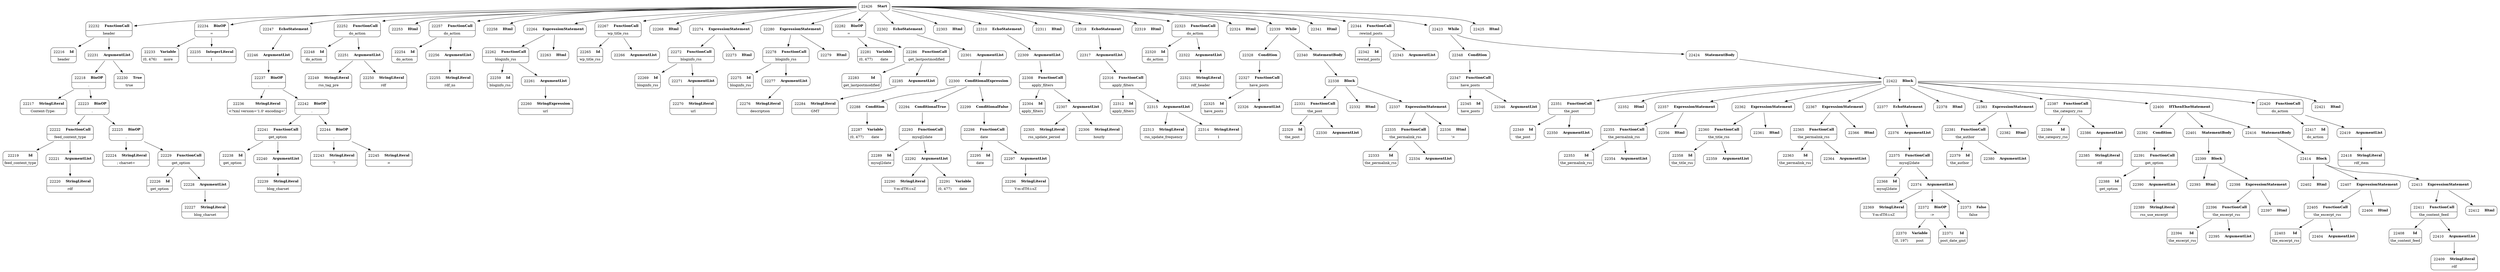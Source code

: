 digraph ast {
node [shape=none];
22216 [label=<<TABLE border='1' cellspacing='0' cellpadding='10' style='rounded' ><TR><TD border='0'>22216</TD><TD border='0'><B>Id</B></TD></TR><HR/><TR><TD border='0' cellpadding='5' colspan='2'>header</TD></TR></TABLE>>];
22217 [label=<<TABLE border='1' cellspacing='0' cellpadding='10' style='rounded' ><TR><TD border='0'>22217</TD><TD border='0'><B>StringLiteral</B></TD></TR><HR/><TR><TD border='0' cellpadding='5' colspan='2'>Content-Type: </TD></TR></TABLE>>];
22218 [label=<<TABLE border='1' cellspacing='0' cellpadding='10' style='rounded' ><TR><TD border='0'>22218</TD><TD border='0'><B>BinOP</B></TD></TR><HR/><TR><TD border='0' cellpadding='5' colspan='2'>.</TD></TR></TABLE>>];
22218 -> 22217 [weight=2];
22218 -> 22223 [weight=2];
22219 [label=<<TABLE border='1' cellspacing='0' cellpadding='10' style='rounded' ><TR><TD border='0'>22219</TD><TD border='0'><B>Id</B></TD></TR><HR/><TR><TD border='0' cellpadding='5' colspan='2'>feed_content_type</TD></TR></TABLE>>];
22220 [label=<<TABLE border='1' cellspacing='0' cellpadding='10' style='rounded' ><TR><TD border='0'>22220</TD><TD border='0'><B>StringLiteral</B></TD></TR><HR/><TR><TD border='0' cellpadding='5' colspan='2'>rdf</TD></TR></TABLE>>];
22221 [label=<<TABLE border='1' cellspacing='0' cellpadding='10' style='rounded' ><TR><TD border='0'>22221</TD><TD border='0'><B>ArgumentList</B></TD></TR></TABLE>>];
22221 -> 22220 [weight=2];
22222 [label=<<TABLE border='1' cellspacing='0' cellpadding='10' style='rounded' ><TR><TD border='0'>22222</TD><TD border='0'><B>FunctionCall</B></TD></TR><HR/><TR><TD border='0' cellpadding='5' colspan='2'>feed_content_type</TD></TR></TABLE>>];
22222 -> 22219 [weight=2];
22222 -> 22221 [weight=2];
22223 [label=<<TABLE border='1' cellspacing='0' cellpadding='10' style='rounded' ><TR><TD border='0'>22223</TD><TD border='0'><B>BinOP</B></TD></TR><HR/><TR><TD border='0' cellpadding='5' colspan='2'>.</TD></TR></TABLE>>];
22223 -> 22222 [weight=2];
22223 -> 22225 [weight=2];
22224 [label=<<TABLE border='1' cellspacing='0' cellpadding='10' style='rounded' ><TR><TD border='0'>22224</TD><TD border='0'><B>StringLiteral</B></TD></TR><HR/><TR><TD border='0' cellpadding='5' colspan='2'>; charset=</TD></TR></TABLE>>];
22225 [label=<<TABLE border='1' cellspacing='0' cellpadding='10' style='rounded' ><TR><TD border='0'>22225</TD><TD border='0'><B>BinOP</B></TD></TR><HR/><TR><TD border='0' cellpadding='5' colspan='2'>.</TD></TR></TABLE>>];
22225 -> 22224 [weight=2];
22225 -> 22229 [weight=2];
22226 [label=<<TABLE border='1' cellspacing='0' cellpadding='10' style='rounded' ><TR><TD border='0'>22226</TD><TD border='0'><B>Id</B></TD></TR><HR/><TR><TD border='0' cellpadding='5' colspan='2'>get_option</TD></TR></TABLE>>];
22227 [label=<<TABLE border='1' cellspacing='0' cellpadding='10' style='rounded' ><TR><TD border='0'>22227</TD><TD border='0'><B>StringLiteral</B></TD></TR><HR/><TR><TD border='0' cellpadding='5' colspan='2'>blog_charset</TD></TR></TABLE>>];
22228 [label=<<TABLE border='1' cellspacing='0' cellpadding='10' style='rounded' ><TR><TD border='0'>22228</TD><TD border='0'><B>ArgumentList</B></TD></TR></TABLE>>];
22228 -> 22227 [weight=2];
22229 [label=<<TABLE border='1' cellspacing='0' cellpadding='10' style='rounded' ><TR><TD border='0'>22229</TD><TD border='0'><B>FunctionCall</B></TD></TR><HR/><TR><TD border='0' cellpadding='5' colspan='2'>get_option</TD></TR></TABLE>>];
22229 -> 22226 [weight=2];
22229 -> 22228 [weight=2];
22230 [label=<<TABLE border='1' cellspacing='0' cellpadding='10' style='rounded' ><TR><TD border='0'>22230</TD><TD border='0'><B>True</B></TD></TR><HR/><TR><TD border='0' cellpadding='5' colspan='2'>true</TD></TR></TABLE>>];
22231 [label=<<TABLE border='1' cellspacing='0' cellpadding='10' style='rounded' ><TR><TD border='0'>22231</TD><TD border='0'><B>ArgumentList</B></TD></TR></TABLE>>];
22231 -> 22218 [weight=2];
22231 -> 22230 [weight=2];
22232 [label=<<TABLE border='1' cellspacing='0' cellpadding='10' style='rounded' ><TR><TD border='0'>22232</TD><TD border='0'><B>FunctionCall</B></TD></TR><HR/><TR><TD border='0' cellpadding='5' colspan='2'>header</TD></TR></TABLE>>];
22232 -> 22216 [weight=2];
22232 -> 22231 [weight=2];
22233 [label=<<TABLE border='1' cellspacing='0' cellpadding='10' style='rounded' ><TR><TD border='0'>22233</TD><TD border='0'><B>Variable</B></TD></TR><HR/><TR><TD border='0' cellpadding='5'>(0, 476)</TD><TD border='0' cellpadding='5'>more</TD></TR></TABLE>>];
22234 [label=<<TABLE border='1' cellspacing='0' cellpadding='10' style='rounded' ><TR><TD border='0'>22234</TD><TD border='0'><B>BinOP</B></TD></TR><HR/><TR><TD border='0' cellpadding='5' colspan='2'>=</TD></TR></TABLE>>];
22234 -> 22233 [weight=2];
22234 -> 22235 [weight=2];
22235 [label=<<TABLE border='1' cellspacing='0' cellpadding='10' style='rounded' ><TR><TD border='0'>22235</TD><TD border='0'><B>IntegerLiteral</B></TD></TR><HR/><TR><TD border='0' cellpadding='5' colspan='2'>1</TD></TR></TABLE>>];
22236 [label=<<TABLE border='1' cellspacing='0' cellpadding='10' style='rounded' ><TR><TD border='0'>22236</TD><TD border='0'><B>StringLiteral</B></TD></TR><HR/><TR><TD border='0' cellpadding='5' colspan='2'>&lt;?xml version='1.0' encoding='</TD></TR></TABLE>>];
22237 [label=<<TABLE border='1' cellspacing='0' cellpadding='10' style='rounded' ><TR><TD border='0'>22237</TD><TD border='0'><B>BinOP</B></TD></TR><HR/><TR><TD border='0' cellpadding='5' colspan='2'>.</TD></TR></TABLE>>];
22237 -> 22236 [weight=2];
22237 -> 22242 [weight=2];
22238 [label=<<TABLE border='1' cellspacing='0' cellpadding='10' style='rounded' ><TR><TD border='0'>22238</TD><TD border='0'><B>Id</B></TD></TR><HR/><TR><TD border='0' cellpadding='5' colspan='2'>get_option</TD></TR></TABLE>>];
22239 [label=<<TABLE border='1' cellspacing='0' cellpadding='10' style='rounded' ><TR><TD border='0'>22239</TD><TD border='0'><B>StringLiteral</B></TD></TR><HR/><TR><TD border='0' cellpadding='5' colspan='2'>blog_charset</TD></TR></TABLE>>];
22240 [label=<<TABLE border='1' cellspacing='0' cellpadding='10' style='rounded' ><TR><TD border='0'>22240</TD><TD border='0'><B>ArgumentList</B></TD></TR></TABLE>>];
22240 -> 22239 [weight=2];
22241 [label=<<TABLE border='1' cellspacing='0' cellpadding='10' style='rounded' ><TR><TD border='0'>22241</TD><TD border='0'><B>FunctionCall</B></TD></TR><HR/><TR><TD border='0' cellpadding='5' colspan='2'>get_option</TD></TR></TABLE>>];
22241 -> 22238 [weight=2];
22241 -> 22240 [weight=2];
22242 [label=<<TABLE border='1' cellspacing='0' cellpadding='10' style='rounded' ><TR><TD border='0'>22242</TD><TD border='0'><B>BinOP</B></TD></TR><HR/><TR><TD border='0' cellpadding='5' colspan='2'>.</TD></TR></TABLE>>];
22242 -> 22241 [weight=2];
22242 -> 22244 [weight=2];
22243 [label=<<TABLE border='1' cellspacing='0' cellpadding='10' style='rounded' ><TR><TD border='0'>22243</TD><TD border='0'><B>StringLiteral</B></TD></TR><HR/><TR><TD border='0' cellpadding='5' colspan='2'>'?</TD></TR></TABLE>>];
22244 [label=<<TABLE border='1' cellspacing='0' cellpadding='10' style='rounded' ><TR><TD border='0'>22244</TD><TD border='0'><B>BinOP</B></TD></TR><HR/><TR><TD border='0' cellpadding='5' colspan='2'>.</TD></TR></TABLE>>];
22244 -> 22243 [weight=2];
22244 -> 22245 [weight=2];
22245 [label=<<TABLE border='1' cellspacing='0' cellpadding='10' style='rounded' ><TR><TD border='0'>22245</TD><TD border='0'><B>StringLiteral</B></TD></TR><HR/><TR><TD border='0' cellpadding='5' colspan='2'>&gt;</TD></TR></TABLE>>];
22246 [label=<<TABLE border='1' cellspacing='0' cellpadding='10' style='rounded' ><TR><TD border='0'>22246</TD><TD border='0'><B>ArgumentList</B></TD></TR></TABLE>>];
22246 -> 22237 [weight=2];
22247 [label=<<TABLE border='1' cellspacing='0' cellpadding='10' style='rounded' ><TR><TD border='0'>22247</TD><TD border='0'><B>EchoStatement</B></TD></TR></TABLE>>];
22247 -> 22246 [weight=2];
22248 [label=<<TABLE border='1' cellspacing='0' cellpadding='10' style='rounded' ><TR><TD border='0'>22248</TD><TD border='0'><B>Id</B></TD></TR><HR/><TR><TD border='0' cellpadding='5' colspan='2'>do_action</TD></TR></TABLE>>];
22249 [label=<<TABLE border='1' cellspacing='0' cellpadding='10' style='rounded' ><TR><TD border='0'>22249</TD><TD border='0'><B>StringLiteral</B></TD></TR><HR/><TR><TD border='0' cellpadding='5' colspan='2'>rss_tag_pre</TD></TR></TABLE>>];
22250 [label=<<TABLE border='1' cellspacing='0' cellpadding='10' style='rounded' ><TR><TD border='0'>22250</TD><TD border='0'><B>StringLiteral</B></TD></TR><HR/><TR><TD border='0' cellpadding='5' colspan='2'>rdf</TD></TR></TABLE>>];
22251 [label=<<TABLE border='1' cellspacing='0' cellpadding='10' style='rounded' ><TR><TD border='0'>22251</TD><TD border='0'><B>ArgumentList</B></TD></TR></TABLE>>];
22251 -> 22249 [weight=2];
22251 -> 22250 [weight=2];
22252 [label=<<TABLE border='1' cellspacing='0' cellpadding='10' style='rounded' ><TR><TD border='0'>22252</TD><TD border='0'><B>FunctionCall</B></TD></TR><HR/><TR><TD border='0' cellpadding='5' colspan='2'>do_action</TD></TR></TABLE>>];
22252 -> 22248 [weight=2];
22252 -> 22251 [weight=2];
22253 [label=<<TABLE border='1' cellspacing='0' cellpadding='10' style='rounded' ><TR><TD border='0'>22253</TD><TD border='0'><B>Html</B></TD></TR></TABLE>>];
22254 [label=<<TABLE border='1' cellspacing='0' cellpadding='10' style='rounded' ><TR><TD border='0'>22254</TD><TD border='0'><B>Id</B></TD></TR><HR/><TR><TD border='0' cellpadding='5' colspan='2'>do_action</TD></TR></TABLE>>];
22255 [label=<<TABLE border='1' cellspacing='0' cellpadding='10' style='rounded' ><TR><TD border='0'>22255</TD><TD border='0'><B>StringLiteral</B></TD></TR><HR/><TR><TD border='0' cellpadding='5' colspan='2'>rdf_ns</TD></TR></TABLE>>];
22256 [label=<<TABLE border='1' cellspacing='0' cellpadding='10' style='rounded' ><TR><TD border='0'>22256</TD><TD border='0'><B>ArgumentList</B></TD></TR></TABLE>>];
22256 -> 22255 [weight=2];
22257 [label=<<TABLE border='1' cellspacing='0' cellpadding='10' style='rounded' ><TR><TD border='0'>22257</TD><TD border='0'><B>FunctionCall</B></TD></TR><HR/><TR><TD border='0' cellpadding='5' colspan='2'>do_action</TD></TR></TABLE>>];
22257 -> 22254 [weight=2];
22257 -> 22256 [weight=2];
22258 [label=<<TABLE border='1' cellspacing='0' cellpadding='10' style='rounded' ><TR><TD border='0'>22258</TD><TD border='0'><B>Html</B></TD></TR></TABLE>>];
22259 [label=<<TABLE border='1' cellspacing='0' cellpadding='10' style='rounded' ><TR><TD border='0'>22259</TD><TD border='0'><B>Id</B></TD></TR><HR/><TR><TD border='0' cellpadding='5' colspan='2'>bloginfo_rss</TD></TR></TABLE>>];
22260 [label=<<TABLE border='1' cellspacing='0' cellpadding='10' style='rounded' ><TR><TD border='0'>22260</TD><TD border='0'><B>StringExpression</B></TD></TR><HR/><TR><TD border='0' cellpadding='5' colspan='2'>url</TD></TR></TABLE>>];
22261 [label=<<TABLE border='1' cellspacing='0' cellpadding='10' style='rounded' ><TR><TD border='0'>22261</TD><TD border='0'><B>ArgumentList</B></TD></TR></TABLE>>];
22261 -> 22260 [weight=2];
22262 [label=<<TABLE border='1' cellspacing='0' cellpadding='10' style='rounded' ><TR><TD border='0'>22262</TD><TD border='0'><B>FunctionCall</B></TD></TR><HR/><TR><TD border='0' cellpadding='5' colspan='2'>bloginfo_rss</TD></TR></TABLE>>];
22262 -> 22259 [weight=2];
22262 -> 22261 [weight=2];
22263 [label=<<TABLE border='1' cellspacing='0' cellpadding='10' style='rounded' ><TR><TD border='0'>22263</TD><TD border='0'><B>Html</B></TD></TR></TABLE>>];
22264 [label=<<TABLE border='1' cellspacing='0' cellpadding='10' style='rounded' ><TR><TD border='0'>22264</TD><TD border='0'><B>ExpressionStatement</B></TD></TR></TABLE>>];
22264 -> 22262 [weight=2];
22264 -> 22263 [weight=2];
22265 [label=<<TABLE border='1' cellspacing='0' cellpadding='10' style='rounded' ><TR><TD border='0'>22265</TD><TD border='0'><B>Id</B></TD></TR><HR/><TR><TD border='0' cellpadding='5' colspan='2'>wp_title_rss</TD></TR></TABLE>>];
22266 [label=<<TABLE border='1' cellspacing='0' cellpadding='10' style='rounded' ><TR><TD border='0'>22266</TD><TD border='0'><B>ArgumentList</B></TD></TR></TABLE>>];
22267 [label=<<TABLE border='1' cellspacing='0' cellpadding='10' style='rounded' ><TR><TD border='0'>22267</TD><TD border='0'><B>FunctionCall</B></TD></TR><HR/><TR><TD border='0' cellpadding='5' colspan='2'>wp_title_rss</TD></TR></TABLE>>];
22267 -> 22265 [weight=2];
22267 -> 22266 [weight=2];
22268 [label=<<TABLE border='1' cellspacing='0' cellpadding='10' style='rounded' ><TR><TD border='0'>22268</TD><TD border='0'><B>Html</B></TD></TR></TABLE>>];
22269 [label=<<TABLE border='1' cellspacing='0' cellpadding='10' style='rounded' ><TR><TD border='0'>22269</TD><TD border='0'><B>Id</B></TD></TR><HR/><TR><TD border='0' cellpadding='5' colspan='2'>bloginfo_rss</TD></TR></TABLE>>];
22270 [label=<<TABLE border='1' cellspacing='0' cellpadding='10' style='rounded' ><TR><TD border='0'>22270</TD><TD border='0'><B>StringLiteral</B></TD></TR><HR/><TR><TD border='0' cellpadding='5' colspan='2'>url</TD></TR></TABLE>>];
22271 [label=<<TABLE border='1' cellspacing='0' cellpadding='10' style='rounded' ><TR><TD border='0'>22271</TD><TD border='0'><B>ArgumentList</B></TD></TR></TABLE>>];
22271 -> 22270 [weight=2];
22272 [label=<<TABLE border='1' cellspacing='0' cellpadding='10' style='rounded' ><TR><TD border='0'>22272</TD><TD border='0'><B>FunctionCall</B></TD></TR><HR/><TR><TD border='0' cellpadding='5' colspan='2'>bloginfo_rss</TD></TR></TABLE>>];
22272 -> 22269 [weight=2];
22272 -> 22271 [weight=2];
22273 [label=<<TABLE border='1' cellspacing='0' cellpadding='10' style='rounded' ><TR><TD border='0'>22273</TD><TD border='0'><B>Html</B></TD></TR></TABLE>>];
22274 [label=<<TABLE border='1' cellspacing='0' cellpadding='10' style='rounded' ><TR><TD border='0'>22274</TD><TD border='0'><B>ExpressionStatement</B></TD></TR></TABLE>>];
22274 -> 22272 [weight=2];
22274 -> 22273 [weight=2];
22275 [label=<<TABLE border='1' cellspacing='0' cellpadding='10' style='rounded' ><TR><TD border='0'>22275</TD><TD border='0'><B>Id</B></TD></TR><HR/><TR><TD border='0' cellpadding='5' colspan='2'>bloginfo_rss</TD></TR></TABLE>>];
22276 [label=<<TABLE border='1' cellspacing='0' cellpadding='10' style='rounded' ><TR><TD border='0'>22276</TD><TD border='0'><B>StringLiteral</B></TD></TR><HR/><TR><TD border='0' cellpadding='5' colspan='2'>description</TD></TR></TABLE>>];
22277 [label=<<TABLE border='1' cellspacing='0' cellpadding='10' style='rounded' ><TR><TD border='0'>22277</TD><TD border='0'><B>ArgumentList</B></TD></TR></TABLE>>];
22277 -> 22276 [weight=2];
22278 [label=<<TABLE border='1' cellspacing='0' cellpadding='10' style='rounded' ><TR><TD border='0'>22278</TD><TD border='0'><B>FunctionCall</B></TD></TR><HR/><TR><TD border='0' cellpadding='5' colspan='2'>bloginfo_rss</TD></TR></TABLE>>];
22278 -> 22275 [weight=2];
22278 -> 22277 [weight=2];
22279 [label=<<TABLE border='1' cellspacing='0' cellpadding='10' style='rounded' ><TR><TD border='0'>22279</TD><TD border='0'><B>Html</B></TD></TR></TABLE>>];
22280 [label=<<TABLE border='1' cellspacing='0' cellpadding='10' style='rounded' ><TR><TD border='0'>22280</TD><TD border='0'><B>ExpressionStatement</B></TD></TR></TABLE>>];
22280 -> 22278 [weight=2];
22280 -> 22279 [weight=2];
22281 [label=<<TABLE border='1' cellspacing='0' cellpadding='10' style='rounded' ><TR><TD border='0'>22281</TD><TD border='0'><B>Variable</B></TD></TR><HR/><TR><TD border='0' cellpadding='5'>(0, 477)</TD><TD border='0' cellpadding='5'>date</TD></TR></TABLE>>];
22282 [label=<<TABLE border='1' cellspacing='0' cellpadding='10' style='rounded' ><TR><TD border='0'>22282</TD><TD border='0'><B>BinOP</B></TD></TR><HR/><TR><TD border='0' cellpadding='5' colspan='2'>=</TD></TR></TABLE>>];
22282 -> 22281 [weight=2];
22282 -> 22286 [weight=2];
22283 [label=<<TABLE border='1' cellspacing='0' cellpadding='10' style='rounded' ><TR><TD border='0'>22283</TD><TD border='0'><B>Id</B></TD></TR><HR/><TR><TD border='0' cellpadding='5' colspan='2'>get_lastpostmodified</TD></TR></TABLE>>];
22284 [label=<<TABLE border='1' cellspacing='0' cellpadding='10' style='rounded' ><TR><TD border='0'>22284</TD><TD border='0'><B>StringLiteral</B></TD></TR><HR/><TR><TD border='0' cellpadding='5' colspan='2'>GMT</TD></TR></TABLE>>];
22285 [label=<<TABLE border='1' cellspacing='0' cellpadding='10' style='rounded' ><TR><TD border='0'>22285</TD><TD border='0'><B>ArgumentList</B></TD></TR></TABLE>>];
22285 -> 22284 [weight=2];
22286 [label=<<TABLE border='1' cellspacing='0' cellpadding='10' style='rounded' ><TR><TD border='0'>22286</TD><TD border='0'><B>FunctionCall</B></TD></TR><HR/><TR><TD border='0' cellpadding='5' colspan='2'>get_lastpostmodified</TD></TR></TABLE>>];
22286 -> 22283 [weight=2];
22286 -> 22285 [weight=2];
22287 [label=<<TABLE border='1' cellspacing='0' cellpadding='10' style='rounded' ><TR><TD border='0'>22287</TD><TD border='0'><B>Variable</B></TD></TR><HR/><TR><TD border='0' cellpadding='5'>(0, 477)</TD><TD border='0' cellpadding='5'>date</TD></TR></TABLE>>];
22288 [label=<<TABLE border='1' cellspacing='0' cellpadding='10' style='rounded' ><TR><TD border='0'>22288</TD><TD border='0'><B>Condition</B></TD></TR></TABLE>>];
22288 -> 22287 [weight=2];
22289 [label=<<TABLE border='1' cellspacing='0' cellpadding='10' style='rounded' ><TR><TD border='0'>22289</TD><TD border='0'><B>Id</B></TD></TR><HR/><TR><TD border='0' cellpadding='5' colspan='2'>mysql2date</TD></TR></TABLE>>];
22290 [label=<<TABLE border='1' cellspacing='0' cellpadding='10' style='rounded' ><TR><TD border='0'>22290</TD><TD border='0'><B>StringLiteral</B></TD></TR><HR/><TR><TD border='0' cellpadding='5' colspan='2'>Y-m-dTH:i:sZ</TD></TR></TABLE>>];
22291 [label=<<TABLE border='1' cellspacing='0' cellpadding='10' style='rounded' ><TR><TD border='0'>22291</TD><TD border='0'><B>Variable</B></TD></TR><HR/><TR><TD border='0' cellpadding='5'>(0, 477)</TD><TD border='0' cellpadding='5'>date</TD></TR></TABLE>>];
22292 [label=<<TABLE border='1' cellspacing='0' cellpadding='10' style='rounded' ><TR><TD border='0'>22292</TD><TD border='0'><B>ArgumentList</B></TD></TR></TABLE>>];
22292 -> 22290 [weight=2];
22292 -> 22291 [weight=2];
22293 [label=<<TABLE border='1' cellspacing='0' cellpadding='10' style='rounded' ><TR><TD border='0'>22293</TD><TD border='0'><B>FunctionCall</B></TD></TR><HR/><TR><TD border='0' cellpadding='5' colspan='2'>mysql2date</TD></TR></TABLE>>];
22293 -> 22289 [weight=2];
22293 -> 22292 [weight=2];
22294 [label=<<TABLE border='1' cellspacing='0' cellpadding='10' style='rounded' ><TR><TD border='0'>22294</TD><TD border='0'><B>ConditionalTrue</B></TD></TR></TABLE>>];
22294 -> 22293 [weight=2];
22295 [label=<<TABLE border='1' cellspacing='0' cellpadding='10' style='rounded' ><TR><TD border='0'>22295</TD><TD border='0'><B>Id</B></TD></TR><HR/><TR><TD border='0' cellpadding='5' colspan='2'>date</TD></TR></TABLE>>];
22296 [label=<<TABLE border='1' cellspacing='0' cellpadding='10' style='rounded' ><TR><TD border='0'>22296</TD><TD border='0'><B>StringLiteral</B></TD></TR><HR/><TR><TD border='0' cellpadding='5' colspan='2'>Y-m-dTH:i:sZ</TD></TR></TABLE>>];
22297 [label=<<TABLE border='1' cellspacing='0' cellpadding='10' style='rounded' ><TR><TD border='0'>22297</TD><TD border='0'><B>ArgumentList</B></TD></TR></TABLE>>];
22297 -> 22296 [weight=2];
22298 [label=<<TABLE border='1' cellspacing='0' cellpadding='10' style='rounded' ><TR><TD border='0'>22298</TD><TD border='0'><B>FunctionCall</B></TD></TR><HR/><TR><TD border='0' cellpadding='5' colspan='2'>date</TD></TR></TABLE>>];
22298 -> 22295 [weight=2];
22298 -> 22297 [weight=2];
22299 [label=<<TABLE border='1' cellspacing='0' cellpadding='10' style='rounded' ><TR><TD border='0'>22299</TD><TD border='0'><B>ConditionalFalse</B></TD></TR></TABLE>>];
22299 -> 22298 [weight=2];
22300 [label=<<TABLE border='1' cellspacing='0' cellpadding='10' style='rounded' ><TR><TD border='0'>22300</TD><TD border='0'><B>ConditionalExpression</B></TD></TR></TABLE>>];
22300 -> 22288 [weight=2];
22300 -> 22294 [weight=2];
22300 -> 22299 [weight=2];
22301 [label=<<TABLE border='1' cellspacing='0' cellpadding='10' style='rounded' ><TR><TD border='0'>22301</TD><TD border='0'><B>ArgumentList</B></TD></TR></TABLE>>];
22301 -> 22300 [weight=2];
22302 [label=<<TABLE border='1' cellspacing='0' cellpadding='10' style='rounded' ><TR><TD border='0'>22302</TD><TD border='0'><B>EchoStatement</B></TD></TR></TABLE>>];
22302 -> 22301 [weight=2];
22303 [label=<<TABLE border='1' cellspacing='0' cellpadding='10' style='rounded' ><TR><TD border='0'>22303</TD><TD border='0'><B>Html</B></TD></TR></TABLE>>];
22304 [label=<<TABLE border='1' cellspacing='0' cellpadding='10' style='rounded' ><TR><TD border='0'>22304</TD><TD border='0'><B>Id</B></TD></TR><HR/><TR><TD border='0' cellpadding='5' colspan='2'>apply_filters</TD></TR></TABLE>>];
22305 [label=<<TABLE border='1' cellspacing='0' cellpadding='10' style='rounded' ><TR><TD border='0'>22305</TD><TD border='0'><B>StringLiteral</B></TD></TR><HR/><TR><TD border='0' cellpadding='5' colspan='2'>rss_update_period</TD></TR></TABLE>>];
22306 [label=<<TABLE border='1' cellspacing='0' cellpadding='10' style='rounded' ><TR><TD border='0'>22306</TD><TD border='0'><B>StringLiteral</B></TD></TR><HR/><TR><TD border='0' cellpadding='5' colspan='2'>hourly</TD></TR></TABLE>>];
22307 [label=<<TABLE border='1' cellspacing='0' cellpadding='10' style='rounded' ><TR><TD border='0'>22307</TD><TD border='0'><B>ArgumentList</B></TD></TR></TABLE>>];
22307 -> 22305 [weight=2];
22307 -> 22306 [weight=2];
22308 [label=<<TABLE border='1' cellspacing='0' cellpadding='10' style='rounded' ><TR><TD border='0'>22308</TD><TD border='0'><B>FunctionCall</B></TD></TR><HR/><TR><TD border='0' cellpadding='5' colspan='2'>apply_filters</TD></TR></TABLE>>];
22308 -> 22304 [weight=2];
22308 -> 22307 [weight=2];
22309 [label=<<TABLE border='1' cellspacing='0' cellpadding='10' style='rounded' ><TR><TD border='0'>22309</TD><TD border='0'><B>ArgumentList</B></TD></TR></TABLE>>];
22309 -> 22308 [weight=2];
22310 [label=<<TABLE border='1' cellspacing='0' cellpadding='10' style='rounded' ><TR><TD border='0'>22310</TD><TD border='0'><B>EchoStatement</B></TD></TR></TABLE>>];
22310 -> 22309 [weight=2];
22311 [label=<<TABLE border='1' cellspacing='0' cellpadding='10' style='rounded' ><TR><TD border='0'>22311</TD><TD border='0'><B>Html</B></TD></TR></TABLE>>];
22312 [label=<<TABLE border='1' cellspacing='0' cellpadding='10' style='rounded' ><TR><TD border='0'>22312</TD><TD border='0'><B>Id</B></TD></TR><HR/><TR><TD border='0' cellpadding='5' colspan='2'>apply_filters</TD></TR></TABLE>>];
22313 [label=<<TABLE border='1' cellspacing='0' cellpadding='10' style='rounded' ><TR><TD border='0'>22313</TD><TD border='0'><B>StringLiteral</B></TD></TR><HR/><TR><TD border='0' cellpadding='5' colspan='2'>rss_update_frequency</TD></TR></TABLE>>];
22314 [label=<<TABLE border='1' cellspacing='0' cellpadding='10' style='rounded' ><TR><TD border='0'>22314</TD><TD border='0'><B>StringLiteral</B></TD></TR><HR/><TR><TD border='0' cellpadding='5' colspan='2'>1</TD></TR></TABLE>>];
22315 [label=<<TABLE border='1' cellspacing='0' cellpadding='10' style='rounded' ><TR><TD border='0'>22315</TD><TD border='0'><B>ArgumentList</B></TD></TR></TABLE>>];
22315 -> 22313 [weight=2];
22315 -> 22314 [weight=2];
22316 [label=<<TABLE border='1' cellspacing='0' cellpadding='10' style='rounded' ><TR><TD border='0'>22316</TD><TD border='0'><B>FunctionCall</B></TD></TR><HR/><TR><TD border='0' cellpadding='5' colspan='2'>apply_filters</TD></TR></TABLE>>];
22316 -> 22312 [weight=2];
22316 -> 22315 [weight=2];
22317 [label=<<TABLE border='1' cellspacing='0' cellpadding='10' style='rounded' ><TR><TD border='0'>22317</TD><TD border='0'><B>ArgumentList</B></TD></TR></TABLE>>];
22317 -> 22316 [weight=2];
22318 [label=<<TABLE border='1' cellspacing='0' cellpadding='10' style='rounded' ><TR><TD border='0'>22318</TD><TD border='0'><B>EchoStatement</B></TD></TR></TABLE>>];
22318 -> 22317 [weight=2];
22319 [label=<<TABLE border='1' cellspacing='0' cellpadding='10' style='rounded' ><TR><TD border='0'>22319</TD><TD border='0'><B>Html</B></TD></TR></TABLE>>];
22320 [label=<<TABLE border='1' cellspacing='0' cellpadding='10' style='rounded' ><TR><TD border='0'>22320</TD><TD border='0'><B>Id</B></TD></TR><HR/><TR><TD border='0' cellpadding='5' colspan='2'>do_action</TD></TR></TABLE>>];
22321 [label=<<TABLE border='1' cellspacing='0' cellpadding='10' style='rounded' ><TR><TD border='0'>22321</TD><TD border='0'><B>StringLiteral</B></TD></TR><HR/><TR><TD border='0' cellpadding='5' colspan='2'>rdf_header</TD></TR></TABLE>>];
22322 [label=<<TABLE border='1' cellspacing='0' cellpadding='10' style='rounded' ><TR><TD border='0'>22322</TD><TD border='0'><B>ArgumentList</B></TD></TR></TABLE>>];
22322 -> 22321 [weight=2];
22323 [label=<<TABLE border='1' cellspacing='0' cellpadding='10' style='rounded' ><TR><TD border='0'>22323</TD><TD border='0'><B>FunctionCall</B></TD></TR><HR/><TR><TD border='0' cellpadding='5' colspan='2'>do_action</TD></TR></TABLE>>];
22323 -> 22320 [weight=2];
22323 -> 22322 [weight=2];
22324 [label=<<TABLE border='1' cellspacing='0' cellpadding='10' style='rounded' ><TR><TD border='0'>22324</TD><TD border='0'><B>Html</B></TD></TR></TABLE>>];
22325 [label=<<TABLE border='1' cellspacing='0' cellpadding='10' style='rounded' ><TR><TD border='0'>22325</TD><TD border='0'><B>Id</B></TD></TR><HR/><TR><TD border='0' cellpadding='5' colspan='2'>have_posts</TD></TR></TABLE>>];
22326 [label=<<TABLE border='1' cellspacing='0' cellpadding='10' style='rounded' ><TR><TD border='0'>22326</TD><TD border='0'><B>ArgumentList</B></TD></TR></TABLE>>];
22327 [label=<<TABLE border='1' cellspacing='0' cellpadding='10' style='rounded' ><TR><TD border='0'>22327</TD><TD border='0'><B>FunctionCall</B></TD></TR><HR/><TR><TD border='0' cellpadding='5' colspan='2'>have_posts</TD></TR></TABLE>>];
22327 -> 22325 [weight=2];
22327 -> 22326 [weight=2];
22328 [label=<<TABLE border='1' cellspacing='0' cellpadding='10' style='rounded' ><TR><TD border='0'>22328</TD><TD border='0'><B>Condition</B></TD></TR></TABLE>>];
22328 -> 22327 [weight=2];
22329 [label=<<TABLE border='1' cellspacing='0' cellpadding='10' style='rounded' ><TR><TD border='0'>22329</TD><TD border='0'><B>Id</B></TD></TR><HR/><TR><TD border='0' cellpadding='5' colspan='2'>the_post</TD></TR></TABLE>>];
22330 [label=<<TABLE border='1' cellspacing='0' cellpadding='10' style='rounded' ><TR><TD border='0'>22330</TD><TD border='0'><B>ArgumentList</B></TD></TR></TABLE>>];
22331 [label=<<TABLE border='1' cellspacing='0' cellpadding='10' style='rounded' ><TR><TD border='0'>22331</TD><TD border='0'><B>FunctionCall</B></TD></TR><HR/><TR><TD border='0' cellpadding='5' colspan='2'>the_post</TD></TR></TABLE>>];
22331 -> 22329 [weight=2];
22331 -> 22330 [weight=2];
22332 [label=<<TABLE border='1' cellspacing='0' cellpadding='10' style='rounded' ><TR><TD border='0'>22332</TD><TD border='0'><B>Html</B></TD></TR></TABLE>>];
22333 [label=<<TABLE border='1' cellspacing='0' cellpadding='10' style='rounded' ><TR><TD border='0'>22333</TD><TD border='0'><B>Id</B></TD></TR><HR/><TR><TD border='0' cellpadding='5' colspan='2'>the_permalink_rss</TD></TR></TABLE>>];
22334 [label=<<TABLE border='1' cellspacing='0' cellpadding='10' style='rounded' ><TR><TD border='0'>22334</TD><TD border='0'><B>ArgumentList</B></TD></TR></TABLE>>];
22335 [label=<<TABLE border='1' cellspacing='0' cellpadding='10' style='rounded' ><TR><TD border='0'>22335</TD><TD border='0'><B>FunctionCall</B></TD></TR><HR/><TR><TD border='0' cellpadding='5' colspan='2'>the_permalink_rss</TD></TR></TABLE>>];
22335 -> 22333 [weight=2];
22335 -> 22334 [weight=2];
22336 [label=<<TABLE border='1' cellspacing='0' cellpadding='10' style='rounded' ><TR><TD border='0'>22336</TD><TD border='0'><B>Html</B></TD></TR><HR/><TR><TD border='0' cellpadding='5' colspan='2'>'&gt;</TD></TR></TABLE>>];
22337 [label=<<TABLE border='1' cellspacing='0' cellpadding='10' style='rounded' ><TR><TD border='0'>22337</TD><TD border='0'><B>ExpressionStatement</B></TD></TR></TABLE>>];
22337 -> 22335 [weight=2];
22337 -> 22336 [weight=2];
22338 [label=<<TABLE border='1' cellspacing='0' cellpadding='10' style='rounded' ><TR><TD border='0'>22338</TD><TD border='0'><B>Block</B></TD></TR></TABLE>>];
22338 -> 22331 [weight=2];
22338 -> 22332 [weight=2];
22338 -> 22337 [weight=2];
22339 [label=<<TABLE border='1' cellspacing='0' cellpadding='10' style='rounded' ><TR><TD border='0'>22339</TD><TD border='0'><B>While</B></TD></TR></TABLE>>];
22339 -> 22328 [weight=2];
22339 -> 22340 [weight=2];
22340 [label=<<TABLE border='1' cellspacing='0' cellpadding='10' style='rounded' ><TR><TD border='0'>22340</TD><TD border='0'><B>StatementBody</B></TD></TR></TABLE>>];
22340 -> 22338 [weight=2];
22341 [label=<<TABLE border='1' cellspacing='0' cellpadding='10' style='rounded' ><TR><TD border='0'>22341</TD><TD border='0'><B>Html</B></TD></TR></TABLE>>];
22342 [label=<<TABLE border='1' cellspacing='0' cellpadding='10' style='rounded' ><TR><TD border='0'>22342</TD><TD border='0'><B>Id</B></TD></TR><HR/><TR><TD border='0' cellpadding='5' colspan='2'>rewind_posts</TD></TR></TABLE>>];
22343 [label=<<TABLE border='1' cellspacing='0' cellpadding='10' style='rounded' ><TR><TD border='0'>22343</TD><TD border='0'><B>ArgumentList</B></TD></TR></TABLE>>];
22344 [label=<<TABLE border='1' cellspacing='0' cellpadding='10' style='rounded' ><TR><TD border='0'>22344</TD><TD border='0'><B>FunctionCall</B></TD></TR><HR/><TR><TD border='0' cellpadding='5' colspan='2'>rewind_posts</TD></TR></TABLE>>];
22344 -> 22342 [weight=2];
22344 -> 22343 [weight=2];
22345 [label=<<TABLE border='1' cellspacing='0' cellpadding='10' style='rounded' ><TR><TD border='0'>22345</TD><TD border='0'><B>Id</B></TD></TR><HR/><TR><TD border='0' cellpadding='5' colspan='2'>have_posts</TD></TR></TABLE>>];
22346 [label=<<TABLE border='1' cellspacing='0' cellpadding='10' style='rounded' ><TR><TD border='0'>22346</TD><TD border='0'><B>ArgumentList</B></TD></TR></TABLE>>];
22347 [label=<<TABLE border='1' cellspacing='0' cellpadding='10' style='rounded' ><TR><TD border='0'>22347</TD><TD border='0'><B>FunctionCall</B></TD></TR><HR/><TR><TD border='0' cellpadding='5' colspan='2'>have_posts</TD></TR></TABLE>>];
22347 -> 22345 [weight=2];
22347 -> 22346 [weight=2];
22348 [label=<<TABLE border='1' cellspacing='0' cellpadding='10' style='rounded' ><TR><TD border='0'>22348</TD><TD border='0'><B>Condition</B></TD></TR></TABLE>>];
22348 -> 22347 [weight=2];
22349 [label=<<TABLE border='1' cellspacing='0' cellpadding='10' style='rounded' ><TR><TD border='0'>22349</TD><TD border='0'><B>Id</B></TD></TR><HR/><TR><TD border='0' cellpadding='5' colspan='2'>the_post</TD></TR></TABLE>>];
22350 [label=<<TABLE border='1' cellspacing='0' cellpadding='10' style='rounded' ><TR><TD border='0'>22350</TD><TD border='0'><B>ArgumentList</B></TD></TR></TABLE>>];
22351 [label=<<TABLE border='1' cellspacing='0' cellpadding='10' style='rounded' ><TR><TD border='0'>22351</TD><TD border='0'><B>FunctionCall</B></TD></TR><HR/><TR><TD border='0' cellpadding='5' colspan='2'>the_post</TD></TR></TABLE>>];
22351 -> 22349 [weight=2];
22351 -> 22350 [weight=2];
22352 [label=<<TABLE border='1' cellspacing='0' cellpadding='10' style='rounded' ><TR><TD border='0'>22352</TD><TD border='0'><B>Html</B></TD></TR></TABLE>>];
22353 [label=<<TABLE border='1' cellspacing='0' cellpadding='10' style='rounded' ><TR><TD border='0'>22353</TD><TD border='0'><B>Id</B></TD></TR><HR/><TR><TD border='0' cellpadding='5' colspan='2'>the_permalink_rss</TD></TR></TABLE>>];
22354 [label=<<TABLE border='1' cellspacing='0' cellpadding='10' style='rounded' ><TR><TD border='0'>22354</TD><TD border='0'><B>ArgumentList</B></TD></TR></TABLE>>];
22355 [label=<<TABLE border='1' cellspacing='0' cellpadding='10' style='rounded' ><TR><TD border='0'>22355</TD><TD border='0'><B>FunctionCall</B></TD></TR><HR/><TR><TD border='0' cellpadding='5' colspan='2'>the_permalink_rss</TD></TR></TABLE>>];
22355 -> 22353 [weight=2];
22355 -> 22354 [weight=2];
22356 [label=<<TABLE border='1' cellspacing='0' cellpadding='10' style='rounded' ><TR><TD border='0'>22356</TD><TD border='0'><B>Html</B></TD></TR></TABLE>>];
22357 [label=<<TABLE border='1' cellspacing='0' cellpadding='10' style='rounded' ><TR><TD border='0'>22357</TD><TD border='0'><B>ExpressionStatement</B></TD></TR></TABLE>>];
22357 -> 22355 [weight=2];
22357 -> 22356 [weight=2];
22358 [label=<<TABLE border='1' cellspacing='0' cellpadding='10' style='rounded' ><TR><TD border='0'>22358</TD><TD border='0'><B>Id</B></TD></TR><HR/><TR><TD border='0' cellpadding='5' colspan='2'>the_title_rss</TD></TR></TABLE>>];
22359 [label=<<TABLE border='1' cellspacing='0' cellpadding='10' style='rounded' ><TR><TD border='0'>22359</TD><TD border='0'><B>ArgumentList</B></TD></TR></TABLE>>];
22360 [label=<<TABLE border='1' cellspacing='0' cellpadding='10' style='rounded' ><TR><TD border='0'>22360</TD><TD border='0'><B>FunctionCall</B></TD></TR><HR/><TR><TD border='0' cellpadding='5' colspan='2'>the_title_rss</TD></TR></TABLE>>];
22360 -> 22358 [weight=2];
22360 -> 22359 [weight=2];
22361 [label=<<TABLE border='1' cellspacing='0' cellpadding='10' style='rounded' ><TR><TD border='0'>22361</TD><TD border='0'><B>Html</B></TD></TR></TABLE>>];
22362 [label=<<TABLE border='1' cellspacing='0' cellpadding='10' style='rounded' ><TR><TD border='0'>22362</TD><TD border='0'><B>ExpressionStatement</B></TD></TR></TABLE>>];
22362 -> 22360 [weight=2];
22362 -> 22361 [weight=2];
22363 [label=<<TABLE border='1' cellspacing='0' cellpadding='10' style='rounded' ><TR><TD border='0'>22363</TD><TD border='0'><B>Id</B></TD></TR><HR/><TR><TD border='0' cellpadding='5' colspan='2'>the_permalink_rss</TD></TR></TABLE>>];
22364 [label=<<TABLE border='1' cellspacing='0' cellpadding='10' style='rounded' ><TR><TD border='0'>22364</TD><TD border='0'><B>ArgumentList</B></TD></TR></TABLE>>];
22365 [label=<<TABLE border='1' cellspacing='0' cellpadding='10' style='rounded' ><TR><TD border='0'>22365</TD><TD border='0'><B>FunctionCall</B></TD></TR><HR/><TR><TD border='0' cellpadding='5' colspan='2'>the_permalink_rss</TD></TR></TABLE>>];
22365 -> 22363 [weight=2];
22365 -> 22364 [weight=2];
22366 [label=<<TABLE border='1' cellspacing='0' cellpadding='10' style='rounded' ><TR><TD border='0'>22366</TD><TD border='0'><B>Html</B></TD></TR></TABLE>>];
22367 [label=<<TABLE border='1' cellspacing='0' cellpadding='10' style='rounded' ><TR><TD border='0'>22367</TD><TD border='0'><B>ExpressionStatement</B></TD></TR></TABLE>>];
22367 -> 22365 [weight=2];
22367 -> 22366 [weight=2];
22368 [label=<<TABLE border='1' cellspacing='0' cellpadding='10' style='rounded' ><TR><TD border='0'>22368</TD><TD border='0'><B>Id</B></TD></TR><HR/><TR><TD border='0' cellpadding='5' colspan='2'>mysql2date</TD></TR></TABLE>>];
22369 [label=<<TABLE border='1' cellspacing='0' cellpadding='10' style='rounded' ><TR><TD border='0'>22369</TD><TD border='0'><B>StringLiteral</B></TD></TR><HR/><TR><TD border='0' cellpadding='5' colspan='2'>Y-m-dTH:i:sZ</TD></TR></TABLE>>];
22370 [label=<<TABLE border='1' cellspacing='0' cellpadding='10' style='rounded' ><TR><TD border='0'>22370</TD><TD border='0'><B>Variable</B></TD></TR><HR/><TR><TD border='0' cellpadding='5'>(0, 197)</TD><TD border='0' cellpadding='5'>post</TD></TR></TABLE>>];
22371 [label=<<TABLE border='1' cellspacing='0' cellpadding='10' style='rounded' ><TR><TD border='0'>22371</TD><TD border='0'><B>Id</B></TD></TR><HR/><TR><TD border='0' cellpadding='5' colspan='2'>post_date_gmt</TD></TR></TABLE>>];
22372 [label=<<TABLE border='1' cellspacing='0' cellpadding='10' style='rounded' ><TR><TD border='0'>22372</TD><TD border='0'><B>BinOP</B></TD></TR><HR/><TR><TD border='0' cellpadding='5' colspan='2'>-&gt;</TD></TR></TABLE>>];
22372 -> 22370 [weight=2];
22372 -> 22371 [weight=2];
22373 [label=<<TABLE border='1' cellspacing='0' cellpadding='10' style='rounded' ><TR><TD border='0'>22373</TD><TD border='0'><B>False</B></TD></TR><HR/><TR><TD border='0' cellpadding='5' colspan='2'>false</TD></TR></TABLE>>];
22374 [label=<<TABLE border='1' cellspacing='0' cellpadding='10' style='rounded' ><TR><TD border='0'>22374</TD><TD border='0'><B>ArgumentList</B></TD></TR></TABLE>>];
22374 -> 22369 [weight=2];
22374 -> 22372 [weight=2];
22374 -> 22373 [weight=2];
22375 [label=<<TABLE border='1' cellspacing='0' cellpadding='10' style='rounded' ><TR><TD border='0'>22375</TD><TD border='0'><B>FunctionCall</B></TD></TR><HR/><TR><TD border='0' cellpadding='5' colspan='2'>mysql2date</TD></TR></TABLE>>];
22375 -> 22368 [weight=2];
22375 -> 22374 [weight=2];
22376 [label=<<TABLE border='1' cellspacing='0' cellpadding='10' style='rounded' ><TR><TD border='0'>22376</TD><TD border='0'><B>ArgumentList</B></TD></TR></TABLE>>];
22376 -> 22375 [weight=2];
22377 [label=<<TABLE border='1' cellspacing='0' cellpadding='10' style='rounded' ><TR><TD border='0'>22377</TD><TD border='0'><B>EchoStatement</B></TD></TR></TABLE>>];
22377 -> 22376 [weight=2];
22378 [label=<<TABLE border='1' cellspacing='0' cellpadding='10' style='rounded' ><TR><TD border='0'>22378</TD><TD border='0'><B>Html</B></TD></TR></TABLE>>];
22379 [label=<<TABLE border='1' cellspacing='0' cellpadding='10' style='rounded' ><TR><TD border='0'>22379</TD><TD border='0'><B>Id</B></TD></TR><HR/><TR><TD border='0' cellpadding='5' colspan='2'>the_author</TD></TR></TABLE>>];
22380 [label=<<TABLE border='1' cellspacing='0' cellpadding='10' style='rounded' ><TR><TD border='0'>22380</TD><TD border='0'><B>ArgumentList</B></TD></TR></TABLE>>];
22381 [label=<<TABLE border='1' cellspacing='0' cellpadding='10' style='rounded' ><TR><TD border='0'>22381</TD><TD border='0'><B>FunctionCall</B></TD></TR><HR/><TR><TD border='0' cellpadding='5' colspan='2'>the_author</TD></TR></TABLE>>];
22381 -> 22379 [weight=2];
22381 -> 22380 [weight=2];
22382 [label=<<TABLE border='1' cellspacing='0' cellpadding='10' style='rounded' ><TR><TD border='0'>22382</TD><TD border='0'><B>Html</B></TD></TR></TABLE>>];
22383 [label=<<TABLE border='1' cellspacing='0' cellpadding='10' style='rounded' ><TR><TD border='0'>22383</TD><TD border='0'><B>ExpressionStatement</B></TD></TR></TABLE>>];
22383 -> 22381 [weight=2];
22383 -> 22382 [weight=2];
22384 [label=<<TABLE border='1' cellspacing='0' cellpadding='10' style='rounded' ><TR><TD border='0'>22384</TD><TD border='0'><B>Id</B></TD></TR><HR/><TR><TD border='0' cellpadding='5' colspan='2'>the_category_rss</TD></TR></TABLE>>];
22385 [label=<<TABLE border='1' cellspacing='0' cellpadding='10' style='rounded' ><TR><TD border='0'>22385</TD><TD border='0'><B>StringLiteral</B></TD></TR><HR/><TR><TD border='0' cellpadding='5' colspan='2'>rdf</TD></TR></TABLE>>];
22386 [label=<<TABLE border='1' cellspacing='0' cellpadding='10' style='rounded' ><TR><TD border='0'>22386</TD><TD border='0'><B>ArgumentList</B></TD></TR></TABLE>>];
22386 -> 22385 [weight=2];
22387 [label=<<TABLE border='1' cellspacing='0' cellpadding='10' style='rounded' ><TR><TD border='0'>22387</TD><TD border='0'><B>FunctionCall</B></TD></TR><HR/><TR><TD border='0' cellpadding='5' colspan='2'>the_category_rss</TD></TR></TABLE>>];
22387 -> 22384 [weight=2];
22387 -> 22386 [weight=2];
22388 [label=<<TABLE border='1' cellspacing='0' cellpadding='10' style='rounded' ><TR><TD border='0'>22388</TD><TD border='0'><B>Id</B></TD></TR><HR/><TR><TD border='0' cellpadding='5' colspan='2'>get_option</TD></TR></TABLE>>];
22389 [label=<<TABLE border='1' cellspacing='0' cellpadding='10' style='rounded' ><TR><TD border='0'>22389</TD><TD border='0'><B>StringLiteral</B></TD></TR><HR/><TR><TD border='0' cellpadding='5' colspan='2'>rss_use_excerpt</TD></TR></TABLE>>];
22390 [label=<<TABLE border='1' cellspacing='0' cellpadding='10' style='rounded' ><TR><TD border='0'>22390</TD><TD border='0'><B>ArgumentList</B></TD></TR></TABLE>>];
22390 -> 22389 [weight=2];
22391 [label=<<TABLE border='1' cellspacing='0' cellpadding='10' style='rounded' ><TR><TD border='0'>22391</TD><TD border='0'><B>FunctionCall</B></TD></TR><HR/><TR><TD border='0' cellpadding='5' colspan='2'>get_option</TD></TR></TABLE>>];
22391 -> 22388 [weight=2];
22391 -> 22390 [weight=2];
22392 [label=<<TABLE border='1' cellspacing='0' cellpadding='10' style='rounded' ><TR><TD border='0'>22392</TD><TD border='0'><B>Condition</B></TD></TR></TABLE>>];
22392 -> 22391 [weight=2];
22393 [label=<<TABLE border='1' cellspacing='0' cellpadding='10' style='rounded' ><TR><TD border='0'>22393</TD><TD border='0'><B>Html</B></TD></TR></TABLE>>];
22394 [label=<<TABLE border='1' cellspacing='0' cellpadding='10' style='rounded' ><TR><TD border='0'>22394</TD><TD border='0'><B>Id</B></TD></TR><HR/><TR><TD border='0' cellpadding='5' colspan='2'>the_excerpt_rss</TD></TR></TABLE>>];
22395 [label=<<TABLE border='1' cellspacing='0' cellpadding='10' style='rounded' ><TR><TD border='0'>22395</TD><TD border='0'><B>ArgumentList</B></TD></TR></TABLE>>];
22396 [label=<<TABLE border='1' cellspacing='0' cellpadding='10' style='rounded' ><TR><TD border='0'>22396</TD><TD border='0'><B>FunctionCall</B></TD></TR><HR/><TR><TD border='0' cellpadding='5' colspan='2'>the_excerpt_rss</TD></TR></TABLE>>];
22396 -> 22394 [weight=2];
22396 -> 22395 [weight=2];
22397 [label=<<TABLE border='1' cellspacing='0' cellpadding='10' style='rounded' ><TR><TD border='0'>22397</TD><TD border='0'><B>Html</B></TD></TR></TABLE>>];
22398 [label=<<TABLE border='1' cellspacing='0' cellpadding='10' style='rounded' ><TR><TD border='0'>22398</TD><TD border='0'><B>ExpressionStatement</B></TD></TR></TABLE>>];
22398 -> 22396 [weight=2];
22398 -> 22397 [weight=2];
22399 [label=<<TABLE border='1' cellspacing='0' cellpadding='10' style='rounded' ><TR><TD border='0'>22399</TD><TD border='0'><B>Block</B></TD></TR></TABLE>>];
22399 -> 22393 [weight=2];
22399 -> 22398 [weight=2];
22400 [label=<<TABLE border='1' cellspacing='0' cellpadding='10' style='rounded' ><TR><TD border='0'>22400</TD><TD border='0'><B>IfThenElseStatement</B></TD></TR></TABLE>>];
22400 -> 22392 [weight=2];
22400 -> 22401 [weight=2];
22400 -> 22416 [weight=2];
22401 [label=<<TABLE border='1' cellspacing='0' cellpadding='10' style='rounded' ><TR><TD border='0'>22401</TD><TD border='0'><B>StatementBody</B></TD></TR></TABLE>>];
22401 -> 22399 [weight=2];
22402 [label=<<TABLE border='1' cellspacing='0' cellpadding='10' style='rounded' ><TR><TD border='0'>22402</TD><TD border='0'><B>Html</B></TD></TR></TABLE>>];
22403 [label=<<TABLE border='1' cellspacing='0' cellpadding='10' style='rounded' ><TR><TD border='0'>22403</TD><TD border='0'><B>Id</B></TD></TR><HR/><TR><TD border='0' cellpadding='5' colspan='2'>the_excerpt_rss</TD></TR></TABLE>>];
22404 [label=<<TABLE border='1' cellspacing='0' cellpadding='10' style='rounded' ><TR><TD border='0'>22404</TD><TD border='0'><B>ArgumentList</B></TD></TR></TABLE>>];
22405 [label=<<TABLE border='1' cellspacing='0' cellpadding='10' style='rounded' ><TR><TD border='0'>22405</TD><TD border='0'><B>FunctionCall</B></TD></TR><HR/><TR><TD border='0' cellpadding='5' colspan='2'>the_excerpt_rss</TD></TR></TABLE>>];
22405 -> 22403 [weight=2];
22405 -> 22404 [weight=2];
22406 [label=<<TABLE border='1' cellspacing='0' cellpadding='10' style='rounded' ><TR><TD border='0'>22406</TD><TD border='0'><B>Html</B></TD></TR></TABLE>>];
22407 [label=<<TABLE border='1' cellspacing='0' cellpadding='10' style='rounded' ><TR><TD border='0'>22407</TD><TD border='0'><B>ExpressionStatement</B></TD></TR></TABLE>>];
22407 -> 22405 [weight=2];
22407 -> 22406 [weight=2];
22408 [label=<<TABLE border='1' cellspacing='0' cellpadding='10' style='rounded' ><TR><TD border='0'>22408</TD><TD border='0'><B>Id</B></TD></TR><HR/><TR><TD border='0' cellpadding='5' colspan='2'>the_content_feed</TD></TR></TABLE>>];
22409 [label=<<TABLE border='1' cellspacing='0' cellpadding='10' style='rounded' ><TR><TD border='0'>22409</TD><TD border='0'><B>StringLiteral</B></TD></TR><HR/><TR><TD border='0' cellpadding='5' colspan='2'>rdf</TD></TR></TABLE>>];
22410 [label=<<TABLE border='1' cellspacing='0' cellpadding='10' style='rounded' ><TR><TD border='0'>22410</TD><TD border='0'><B>ArgumentList</B></TD></TR></TABLE>>];
22410 -> 22409 [weight=2];
22411 [label=<<TABLE border='1' cellspacing='0' cellpadding='10' style='rounded' ><TR><TD border='0'>22411</TD><TD border='0'><B>FunctionCall</B></TD></TR><HR/><TR><TD border='0' cellpadding='5' colspan='2'>the_content_feed</TD></TR></TABLE>>];
22411 -> 22408 [weight=2];
22411 -> 22410 [weight=2];
22412 [label=<<TABLE border='1' cellspacing='0' cellpadding='10' style='rounded' ><TR><TD border='0'>22412</TD><TD border='0'><B>Html</B></TD></TR></TABLE>>];
22413 [label=<<TABLE border='1' cellspacing='0' cellpadding='10' style='rounded' ><TR><TD border='0'>22413</TD><TD border='0'><B>ExpressionStatement</B></TD></TR></TABLE>>];
22413 -> 22411 [weight=2];
22413 -> 22412 [weight=2];
22414 [label=<<TABLE border='1' cellspacing='0' cellpadding='10' style='rounded' ><TR><TD border='0'>22414</TD><TD border='0'><B>Block</B></TD></TR></TABLE>>];
22414 -> 22402 [weight=2];
22414 -> 22407 [weight=2];
22414 -> 22413 [weight=2];
22416 [label=<<TABLE border='1' cellspacing='0' cellpadding='10' style='rounded' ><TR><TD border='0'>22416</TD><TD border='0'><B>StatementBody</B></TD></TR></TABLE>>];
22416 -> 22414 [weight=2];
22417 [label=<<TABLE border='1' cellspacing='0' cellpadding='10' style='rounded' ><TR><TD border='0'>22417</TD><TD border='0'><B>Id</B></TD></TR><HR/><TR><TD border='0' cellpadding='5' colspan='2'>do_action</TD></TR></TABLE>>];
22418 [label=<<TABLE border='1' cellspacing='0' cellpadding='10' style='rounded' ><TR><TD border='0'>22418</TD><TD border='0'><B>StringLiteral</B></TD></TR><HR/><TR><TD border='0' cellpadding='5' colspan='2'>rdf_item</TD></TR></TABLE>>];
22419 [label=<<TABLE border='1' cellspacing='0' cellpadding='10' style='rounded' ><TR><TD border='0'>22419</TD><TD border='0'><B>ArgumentList</B></TD></TR></TABLE>>];
22419 -> 22418 [weight=2];
22420 [label=<<TABLE border='1' cellspacing='0' cellpadding='10' style='rounded' ><TR><TD border='0'>22420</TD><TD border='0'><B>FunctionCall</B></TD></TR><HR/><TR><TD border='0' cellpadding='5' colspan='2'>do_action</TD></TR></TABLE>>];
22420 -> 22417 [weight=2];
22420 -> 22419 [weight=2];
22421 [label=<<TABLE border='1' cellspacing='0' cellpadding='10' style='rounded' ><TR><TD border='0'>22421</TD><TD border='0'><B>Html</B></TD></TR></TABLE>>];
22422 [label=<<TABLE border='1' cellspacing='0' cellpadding='10' style='rounded' ><TR><TD border='0'>22422</TD><TD border='0'><B>Block</B></TD></TR></TABLE>>];
22422 -> 22351 [weight=2];
22422 -> 22352 [weight=2];
22422 -> 22357 [weight=2];
22422 -> 22362 [weight=2];
22422 -> 22367 [weight=2];
22422 -> 22377 [weight=2];
22422 -> 22378 [weight=2];
22422 -> 22383 [weight=2];
22422 -> 22387 [weight=2];
22422 -> 22400 [weight=2];
22422 -> 22420 [weight=2];
22422 -> 22421 [weight=2];
22423 [label=<<TABLE border='1' cellspacing='0' cellpadding='10' style='rounded' ><TR><TD border='0'>22423</TD><TD border='0'><B>While</B></TD></TR></TABLE>>];
22423 -> 22348 [weight=2];
22423 -> 22424 [weight=2];
22424 [label=<<TABLE border='1' cellspacing='0' cellpadding='10' style='rounded' ><TR><TD border='0'>22424</TD><TD border='0'><B>StatementBody</B></TD></TR></TABLE>>];
22424 -> 22422 [weight=2];
22425 [label=<<TABLE border='1' cellspacing='0' cellpadding='10' style='rounded' ><TR><TD border='0'>22425</TD><TD border='0'><B>Html</B></TD></TR></TABLE>>];
22426 [label=<<TABLE border='1' cellspacing='0' cellpadding='10' style='rounded' ><TR><TD border='0'>22426</TD><TD border='0'><B>Start</B></TD></TR></TABLE>>];
22426 -> 22232 [weight=2];
22426 -> 22234 [weight=2];
22426 -> 22247 [weight=2];
22426 -> 22252 [weight=2];
22426 -> 22253 [weight=2];
22426 -> 22257 [weight=2];
22426 -> 22258 [weight=2];
22426 -> 22264 [weight=2];
22426 -> 22267 [weight=2];
22426 -> 22268 [weight=2];
22426 -> 22274 [weight=2];
22426 -> 22280 [weight=2];
22426 -> 22282 [weight=2];
22426 -> 22302 [weight=2];
22426 -> 22303 [weight=2];
22426 -> 22310 [weight=2];
22426 -> 22311 [weight=2];
22426 -> 22318 [weight=2];
22426 -> 22319 [weight=2];
22426 -> 22323 [weight=2];
22426 -> 22324 [weight=2];
22426 -> 22339 [weight=2];
22426 -> 22341 [weight=2];
22426 -> 22344 [weight=2];
22426 -> 22423 [weight=2];
22426 -> 22425 [weight=2];
}
